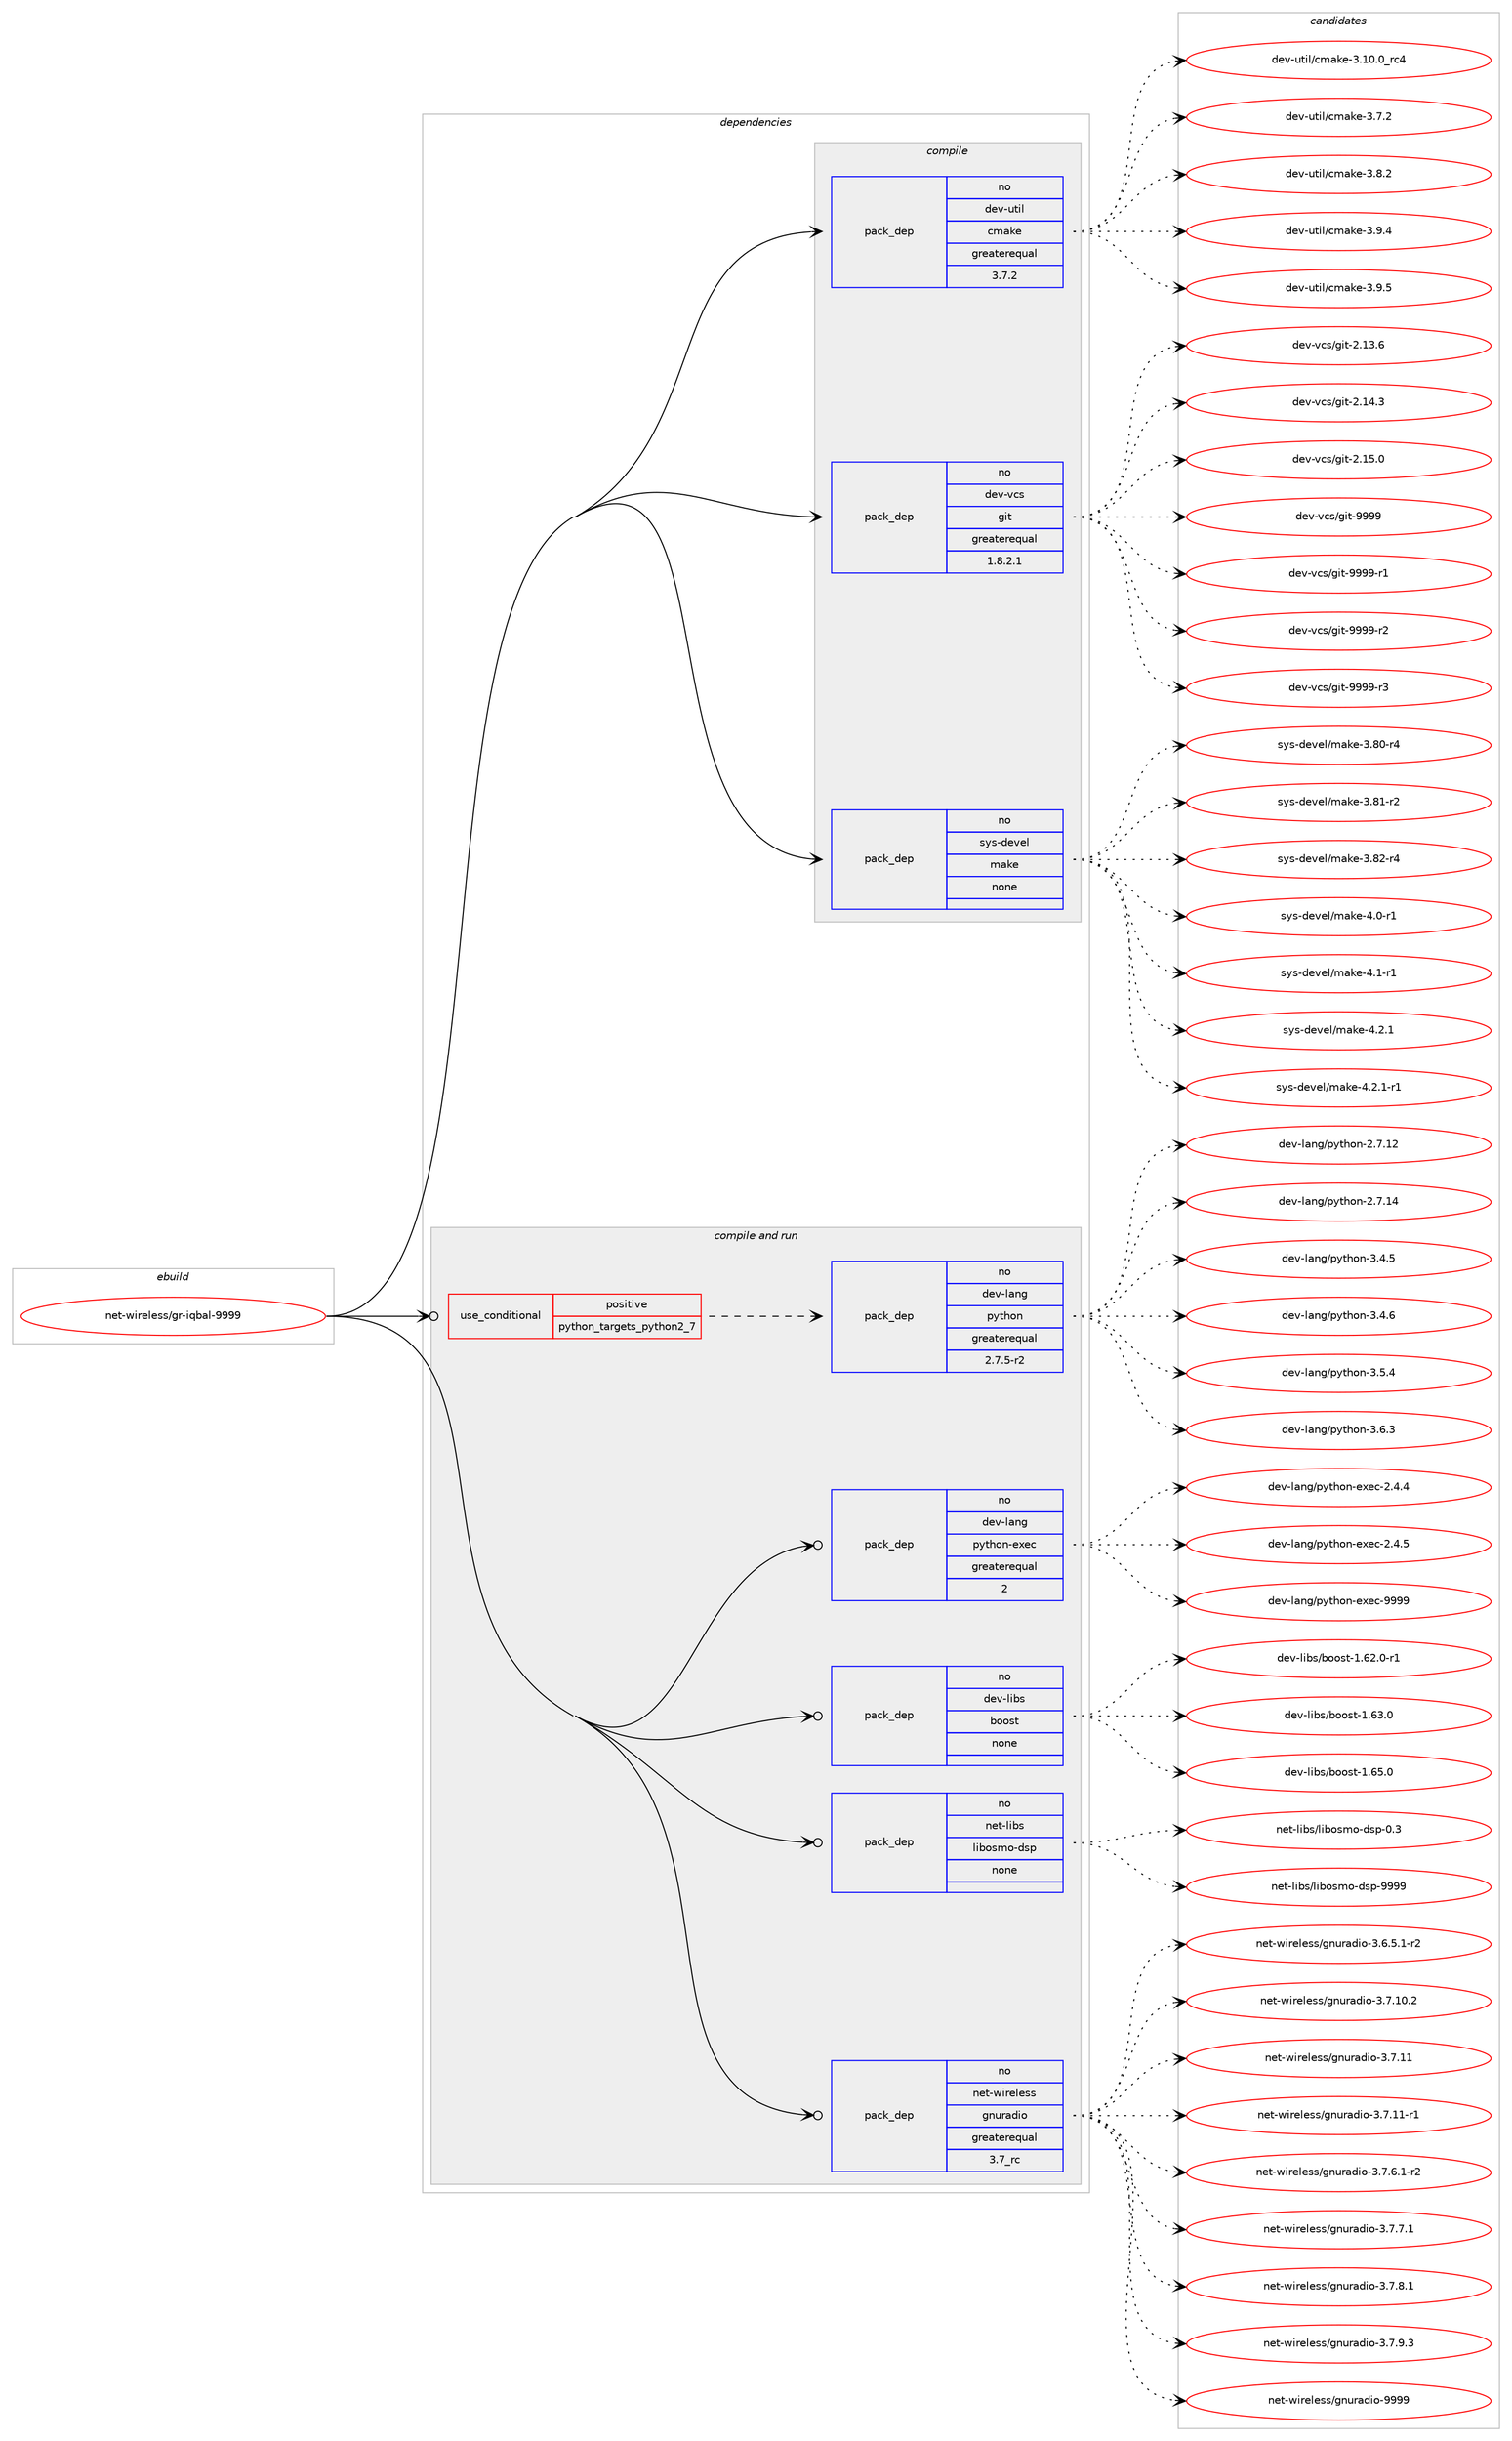 digraph prolog {

# *************
# Graph options
# *************

newrank=true;
concentrate=true;
compound=true;
graph [rankdir=LR,fontname=Helvetica,fontsize=10,ranksep=1.5];#, ranksep=2.5, nodesep=0.2];
edge  [arrowhead=vee];
node  [fontname=Helvetica,fontsize=10];

# **********
# The ebuild
# **********

subgraph cluster_leftcol {
color=gray;
rank=same;
label=<<i>ebuild</i>>;
id [label="net-wireless/gr-iqbal-9999", color=red, width=4, href="../net-wireless/gr-iqbal-9999.svg"];
}

# ****************
# The dependencies
# ****************

subgraph cluster_midcol {
color=gray;
label=<<i>dependencies</i>>;
subgraph cluster_compile {
fillcolor="#eeeeee";
style=filled;
label=<<i>compile</i>>;
subgraph pack323424 {
dependency439806 [label=<<TABLE BORDER="0" CELLBORDER="1" CELLSPACING="0" CELLPADDING="4" WIDTH="220"><TR><TD ROWSPAN="6" CELLPADDING="30">pack_dep</TD></TR><TR><TD WIDTH="110">no</TD></TR><TR><TD>dev-util</TD></TR><TR><TD>cmake</TD></TR><TR><TD>greaterequal</TD></TR><TR><TD>3.7.2</TD></TR></TABLE>>, shape=none, color=blue];
}
id:e -> dependency439806:w [weight=20,style="solid",arrowhead="vee"];
subgraph pack323425 {
dependency439807 [label=<<TABLE BORDER="0" CELLBORDER="1" CELLSPACING="0" CELLPADDING="4" WIDTH="220"><TR><TD ROWSPAN="6" CELLPADDING="30">pack_dep</TD></TR><TR><TD WIDTH="110">no</TD></TR><TR><TD>dev-vcs</TD></TR><TR><TD>git</TD></TR><TR><TD>greaterequal</TD></TR><TR><TD>1.8.2.1</TD></TR></TABLE>>, shape=none, color=blue];
}
id:e -> dependency439807:w [weight=20,style="solid",arrowhead="vee"];
subgraph pack323426 {
dependency439808 [label=<<TABLE BORDER="0" CELLBORDER="1" CELLSPACING="0" CELLPADDING="4" WIDTH="220"><TR><TD ROWSPAN="6" CELLPADDING="30">pack_dep</TD></TR><TR><TD WIDTH="110">no</TD></TR><TR><TD>sys-devel</TD></TR><TR><TD>make</TD></TR><TR><TD>none</TD></TR><TR><TD></TD></TR></TABLE>>, shape=none, color=blue];
}
id:e -> dependency439808:w [weight=20,style="solid",arrowhead="vee"];
}
subgraph cluster_compileandrun {
fillcolor="#eeeeee";
style=filled;
label=<<i>compile and run</i>>;
subgraph cond108755 {
dependency439809 [label=<<TABLE BORDER="0" CELLBORDER="1" CELLSPACING="0" CELLPADDING="4"><TR><TD ROWSPAN="3" CELLPADDING="10">use_conditional</TD></TR><TR><TD>positive</TD></TR><TR><TD>python_targets_python2_7</TD></TR></TABLE>>, shape=none, color=red];
subgraph pack323427 {
dependency439810 [label=<<TABLE BORDER="0" CELLBORDER="1" CELLSPACING="0" CELLPADDING="4" WIDTH="220"><TR><TD ROWSPAN="6" CELLPADDING="30">pack_dep</TD></TR><TR><TD WIDTH="110">no</TD></TR><TR><TD>dev-lang</TD></TR><TR><TD>python</TD></TR><TR><TD>greaterequal</TD></TR><TR><TD>2.7.5-r2</TD></TR></TABLE>>, shape=none, color=blue];
}
dependency439809:e -> dependency439810:w [weight=20,style="dashed",arrowhead="vee"];
}
id:e -> dependency439809:w [weight=20,style="solid",arrowhead="odotvee"];
subgraph pack323428 {
dependency439811 [label=<<TABLE BORDER="0" CELLBORDER="1" CELLSPACING="0" CELLPADDING="4" WIDTH="220"><TR><TD ROWSPAN="6" CELLPADDING="30">pack_dep</TD></TR><TR><TD WIDTH="110">no</TD></TR><TR><TD>dev-lang</TD></TR><TR><TD>python-exec</TD></TR><TR><TD>greaterequal</TD></TR><TR><TD>2</TD></TR></TABLE>>, shape=none, color=blue];
}
id:e -> dependency439811:w [weight=20,style="solid",arrowhead="odotvee"];
subgraph pack323429 {
dependency439812 [label=<<TABLE BORDER="0" CELLBORDER="1" CELLSPACING="0" CELLPADDING="4" WIDTH="220"><TR><TD ROWSPAN="6" CELLPADDING="30">pack_dep</TD></TR><TR><TD WIDTH="110">no</TD></TR><TR><TD>dev-libs</TD></TR><TR><TD>boost</TD></TR><TR><TD>none</TD></TR><TR><TD></TD></TR></TABLE>>, shape=none, color=blue];
}
id:e -> dependency439812:w [weight=20,style="solid",arrowhead="odotvee"];
subgraph pack323430 {
dependency439813 [label=<<TABLE BORDER="0" CELLBORDER="1" CELLSPACING="0" CELLPADDING="4" WIDTH="220"><TR><TD ROWSPAN="6" CELLPADDING="30">pack_dep</TD></TR><TR><TD WIDTH="110">no</TD></TR><TR><TD>net-libs</TD></TR><TR><TD>libosmo-dsp</TD></TR><TR><TD>none</TD></TR><TR><TD></TD></TR></TABLE>>, shape=none, color=blue];
}
id:e -> dependency439813:w [weight=20,style="solid",arrowhead="odotvee"];
subgraph pack323431 {
dependency439814 [label=<<TABLE BORDER="0" CELLBORDER="1" CELLSPACING="0" CELLPADDING="4" WIDTH="220"><TR><TD ROWSPAN="6" CELLPADDING="30">pack_dep</TD></TR><TR><TD WIDTH="110">no</TD></TR><TR><TD>net-wireless</TD></TR><TR><TD>gnuradio</TD></TR><TR><TD>greaterequal</TD></TR><TR><TD>3.7_rc</TD></TR></TABLE>>, shape=none, color=blue];
}
id:e -> dependency439814:w [weight=20,style="solid",arrowhead="odotvee"];
}
subgraph cluster_run {
fillcolor="#eeeeee";
style=filled;
label=<<i>run</i>>;
}
}

# **************
# The candidates
# **************

subgraph cluster_choices {
rank=same;
color=gray;
label=<<i>candidates</i>>;

subgraph choice323424 {
color=black;
nodesep=1;
choice1001011184511711610510847991099710710145514649484648951149952 [label="dev-util/cmake-3.10.0_rc4", color=red, width=4,href="../dev-util/cmake-3.10.0_rc4.svg"];
choice10010111845117116105108479910997107101455146554650 [label="dev-util/cmake-3.7.2", color=red, width=4,href="../dev-util/cmake-3.7.2.svg"];
choice10010111845117116105108479910997107101455146564650 [label="dev-util/cmake-3.8.2", color=red, width=4,href="../dev-util/cmake-3.8.2.svg"];
choice10010111845117116105108479910997107101455146574652 [label="dev-util/cmake-3.9.4", color=red, width=4,href="../dev-util/cmake-3.9.4.svg"];
choice10010111845117116105108479910997107101455146574653 [label="dev-util/cmake-3.9.5", color=red, width=4,href="../dev-util/cmake-3.9.5.svg"];
dependency439806:e -> choice1001011184511711610510847991099710710145514649484648951149952:w [style=dotted,weight="100"];
dependency439806:e -> choice10010111845117116105108479910997107101455146554650:w [style=dotted,weight="100"];
dependency439806:e -> choice10010111845117116105108479910997107101455146564650:w [style=dotted,weight="100"];
dependency439806:e -> choice10010111845117116105108479910997107101455146574652:w [style=dotted,weight="100"];
dependency439806:e -> choice10010111845117116105108479910997107101455146574653:w [style=dotted,weight="100"];
}
subgraph choice323425 {
color=black;
nodesep=1;
choice10010111845118991154710310511645504649514654 [label="dev-vcs/git-2.13.6", color=red, width=4,href="../dev-vcs/git-2.13.6.svg"];
choice10010111845118991154710310511645504649524651 [label="dev-vcs/git-2.14.3", color=red, width=4,href="../dev-vcs/git-2.14.3.svg"];
choice10010111845118991154710310511645504649534648 [label="dev-vcs/git-2.15.0", color=red, width=4,href="../dev-vcs/git-2.15.0.svg"];
choice1001011184511899115471031051164557575757 [label="dev-vcs/git-9999", color=red, width=4,href="../dev-vcs/git-9999.svg"];
choice10010111845118991154710310511645575757574511449 [label="dev-vcs/git-9999-r1", color=red, width=4,href="../dev-vcs/git-9999-r1.svg"];
choice10010111845118991154710310511645575757574511450 [label="dev-vcs/git-9999-r2", color=red, width=4,href="../dev-vcs/git-9999-r2.svg"];
choice10010111845118991154710310511645575757574511451 [label="dev-vcs/git-9999-r3", color=red, width=4,href="../dev-vcs/git-9999-r3.svg"];
dependency439807:e -> choice10010111845118991154710310511645504649514654:w [style=dotted,weight="100"];
dependency439807:e -> choice10010111845118991154710310511645504649524651:w [style=dotted,weight="100"];
dependency439807:e -> choice10010111845118991154710310511645504649534648:w [style=dotted,weight="100"];
dependency439807:e -> choice1001011184511899115471031051164557575757:w [style=dotted,weight="100"];
dependency439807:e -> choice10010111845118991154710310511645575757574511449:w [style=dotted,weight="100"];
dependency439807:e -> choice10010111845118991154710310511645575757574511450:w [style=dotted,weight="100"];
dependency439807:e -> choice10010111845118991154710310511645575757574511451:w [style=dotted,weight="100"];
}
subgraph choice323426 {
color=black;
nodesep=1;
choice11512111545100101118101108471099710710145514656484511452 [label="sys-devel/make-3.80-r4", color=red, width=4,href="../sys-devel/make-3.80-r4.svg"];
choice11512111545100101118101108471099710710145514656494511450 [label="sys-devel/make-3.81-r2", color=red, width=4,href="../sys-devel/make-3.81-r2.svg"];
choice11512111545100101118101108471099710710145514656504511452 [label="sys-devel/make-3.82-r4", color=red, width=4,href="../sys-devel/make-3.82-r4.svg"];
choice115121115451001011181011084710997107101455246484511449 [label="sys-devel/make-4.0-r1", color=red, width=4,href="../sys-devel/make-4.0-r1.svg"];
choice115121115451001011181011084710997107101455246494511449 [label="sys-devel/make-4.1-r1", color=red, width=4,href="../sys-devel/make-4.1-r1.svg"];
choice115121115451001011181011084710997107101455246504649 [label="sys-devel/make-4.2.1", color=red, width=4,href="../sys-devel/make-4.2.1.svg"];
choice1151211154510010111810110847109971071014552465046494511449 [label="sys-devel/make-4.2.1-r1", color=red, width=4,href="../sys-devel/make-4.2.1-r1.svg"];
dependency439808:e -> choice11512111545100101118101108471099710710145514656484511452:w [style=dotted,weight="100"];
dependency439808:e -> choice11512111545100101118101108471099710710145514656494511450:w [style=dotted,weight="100"];
dependency439808:e -> choice11512111545100101118101108471099710710145514656504511452:w [style=dotted,weight="100"];
dependency439808:e -> choice115121115451001011181011084710997107101455246484511449:w [style=dotted,weight="100"];
dependency439808:e -> choice115121115451001011181011084710997107101455246494511449:w [style=dotted,weight="100"];
dependency439808:e -> choice115121115451001011181011084710997107101455246504649:w [style=dotted,weight="100"];
dependency439808:e -> choice1151211154510010111810110847109971071014552465046494511449:w [style=dotted,weight="100"];
}
subgraph choice323427 {
color=black;
nodesep=1;
choice10010111845108971101034711212111610411111045504655464950 [label="dev-lang/python-2.7.12", color=red, width=4,href="../dev-lang/python-2.7.12.svg"];
choice10010111845108971101034711212111610411111045504655464952 [label="dev-lang/python-2.7.14", color=red, width=4,href="../dev-lang/python-2.7.14.svg"];
choice100101118451089711010347112121116104111110455146524653 [label="dev-lang/python-3.4.5", color=red, width=4,href="../dev-lang/python-3.4.5.svg"];
choice100101118451089711010347112121116104111110455146524654 [label="dev-lang/python-3.4.6", color=red, width=4,href="../dev-lang/python-3.4.6.svg"];
choice100101118451089711010347112121116104111110455146534652 [label="dev-lang/python-3.5.4", color=red, width=4,href="../dev-lang/python-3.5.4.svg"];
choice100101118451089711010347112121116104111110455146544651 [label="dev-lang/python-3.6.3", color=red, width=4,href="../dev-lang/python-3.6.3.svg"];
dependency439810:e -> choice10010111845108971101034711212111610411111045504655464950:w [style=dotted,weight="100"];
dependency439810:e -> choice10010111845108971101034711212111610411111045504655464952:w [style=dotted,weight="100"];
dependency439810:e -> choice100101118451089711010347112121116104111110455146524653:w [style=dotted,weight="100"];
dependency439810:e -> choice100101118451089711010347112121116104111110455146524654:w [style=dotted,weight="100"];
dependency439810:e -> choice100101118451089711010347112121116104111110455146534652:w [style=dotted,weight="100"];
dependency439810:e -> choice100101118451089711010347112121116104111110455146544651:w [style=dotted,weight="100"];
}
subgraph choice323428 {
color=black;
nodesep=1;
choice1001011184510897110103471121211161041111104510112010199455046524652 [label="dev-lang/python-exec-2.4.4", color=red, width=4,href="../dev-lang/python-exec-2.4.4.svg"];
choice1001011184510897110103471121211161041111104510112010199455046524653 [label="dev-lang/python-exec-2.4.5", color=red, width=4,href="../dev-lang/python-exec-2.4.5.svg"];
choice10010111845108971101034711212111610411111045101120101994557575757 [label="dev-lang/python-exec-9999", color=red, width=4,href="../dev-lang/python-exec-9999.svg"];
dependency439811:e -> choice1001011184510897110103471121211161041111104510112010199455046524652:w [style=dotted,weight="100"];
dependency439811:e -> choice1001011184510897110103471121211161041111104510112010199455046524653:w [style=dotted,weight="100"];
dependency439811:e -> choice10010111845108971101034711212111610411111045101120101994557575757:w [style=dotted,weight="100"];
}
subgraph choice323429 {
color=black;
nodesep=1;
choice10010111845108105981154798111111115116454946545046484511449 [label="dev-libs/boost-1.62.0-r1", color=red, width=4,href="../dev-libs/boost-1.62.0-r1.svg"];
choice1001011184510810598115479811111111511645494654514648 [label="dev-libs/boost-1.63.0", color=red, width=4,href="../dev-libs/boost-1.63.0.svg"];
choice1001011184510810598115479811111111511645494654534648 [label="dev-libs/boost-1.65.0", color=red, width=4,href="../dev-libs/boost-1.65.0.svg"];
dependency439812:e -> choice10010111845108105981154798111111115116454946545046484511449:w [style=dotted,weight="100"];
dependency439812:e -> choice1001011184510810598115479811111111511645494654514648:w [style=dotted,weight="100"];
dependency439812:e -> choice1001011184510810598115479811111111511645494654534648:w [style=dotted,weight="100"];
}
subgraph choice323430 {
color=black;
nodesep=1;
choice110101116451081059811547108105981111151091114510011511245484651 [label="net-libs/libosmo-dsp-0.3", color=red, width=4,href="../net-libs/libosmo-dsp-0.3.svg"];
choice11010111645108105981154710810598111115109111451001151124557575757 [label="net-libs/libosmo-dsp-9999", color=red, width=4,href="../net-libs/libosmo-dsp-9999.svg"];
dependency439813:e -> choice110101116451081059811547108105981111151091114510011511245484651:w [style=dotted,weight="100"];
dependency439813:e -> choice11010111645108105981154710810598111115109111451001151124557575757:w [style=dotted,weight="100"];
}
subgraph choice323431 {
color=black;
nodesep=1;
choice11010111645119105114101108101115115471031101171149710010511145514654465346494511450 [label="net-wireless/gnuradio-3.6.5.1-r2", color=red, width=4,href="../net-wireless/gnuradio-3.6.5.1-r2.svg"];
choice110101116451191051141011081011151154710311011711497100105111455146554649484650 [label="net-wireless/gnuradio-3.7.10.2", color=red, width=4,href="../net-wireless/gnuradio-3.7.10.2.svg"];
choice11010111645119105114101108101115115471031101171149710010511145514655464949 [label="net-wireless/gnuradio-3.7.11", color=red, width=4,href="../net-wireless/gnuradio-3.7.11.svg"];
choice110101116451191051141011081011151154710311011711497100105111455146554649494511449 [label="net-wireless/gnuradio-3.7.11-r1", color=red, width=4,href="../net-wireless/gnuradio-3.7.11-r1.svg"];
choice11010111645119105114101108101115115471031101171149710010511145514655465446494511450 [label="net-wireless/gnuradio-3.7.6.1-r2", color=red, width=4,href="../net-wireless/gnuradio-3.7.6.1-r2.svg"];
choice1101011164511910511410110810111511547103110117114971001051114551465546554649 [label="net-wireless/gnuradio-3.7.7.1", color=red, width=4,href="../net-wireless/gnuradio-3.7.7.1.svg"];
choice1101011164511910511410110810111511547103110117114971001051114551465546564649 [label="net-wireless/gnuradio-3.7.8.1", color=red, width=4,href="../net-wireless/gnuradio-3.7.8.1.svg"];
choice1101011164511910511410110810111511547103110117114971001051114551465546574651 [label="net-wireless/gnuradio-3.7.9.3", color=red, width=4,href="../net-wireless/gnuradio-3.7.9.3.svg"];
choice1101011164511910511410110810111511547103110117114971001051114557575757 [label="net-wireless/gnuradio-9999", color=red, width=4,href="../net-wireless/gnuradio-9999.svg"];
dependency439814:e -> choice11010111645119105114101108101115115471031101171149710010511145514654465346494511450:w [style=dotted,weight="100"];
dependency439814:e -> choice110101116451191051141011081011151154710311011711497100105111455146554649484650:w [style=dotted,weight="100"];
dependency439814:e -> choice11010111645119105114101108101115115471031101171149710010511145514655464949:w [style=dotted,weight="100"];
dependency439814:e -> choice110101116451191051141011081011151154710311011711497100105111455146554649494511449:w [style=dotted,weight="100"];
dependency439814:e -> choice11010111645119105114101108101115115471031101171149710010511145514655465446494511450:w [style=dotted,weight="100"];
dependency439814:e -> choice1101011164511910511410110810111511547103110117114971001051114551465546554649:w [style=dotted,weight="100"];
dependency439814:e -> choice1101011164511910511410110810111511547103110117114971001051114551465546564649:w [style=dotted,weight="100"];
dependency439814:e -> choice1101011164511910511410110810111511547103110117114971001051114551465546574651:w [style=dotted,weight="100"];
dependency439814:e -> choice1101011164511910511410110810111511547103110117114971001051114557575757:w [style=dotted,weight="100"];
}
}

}

